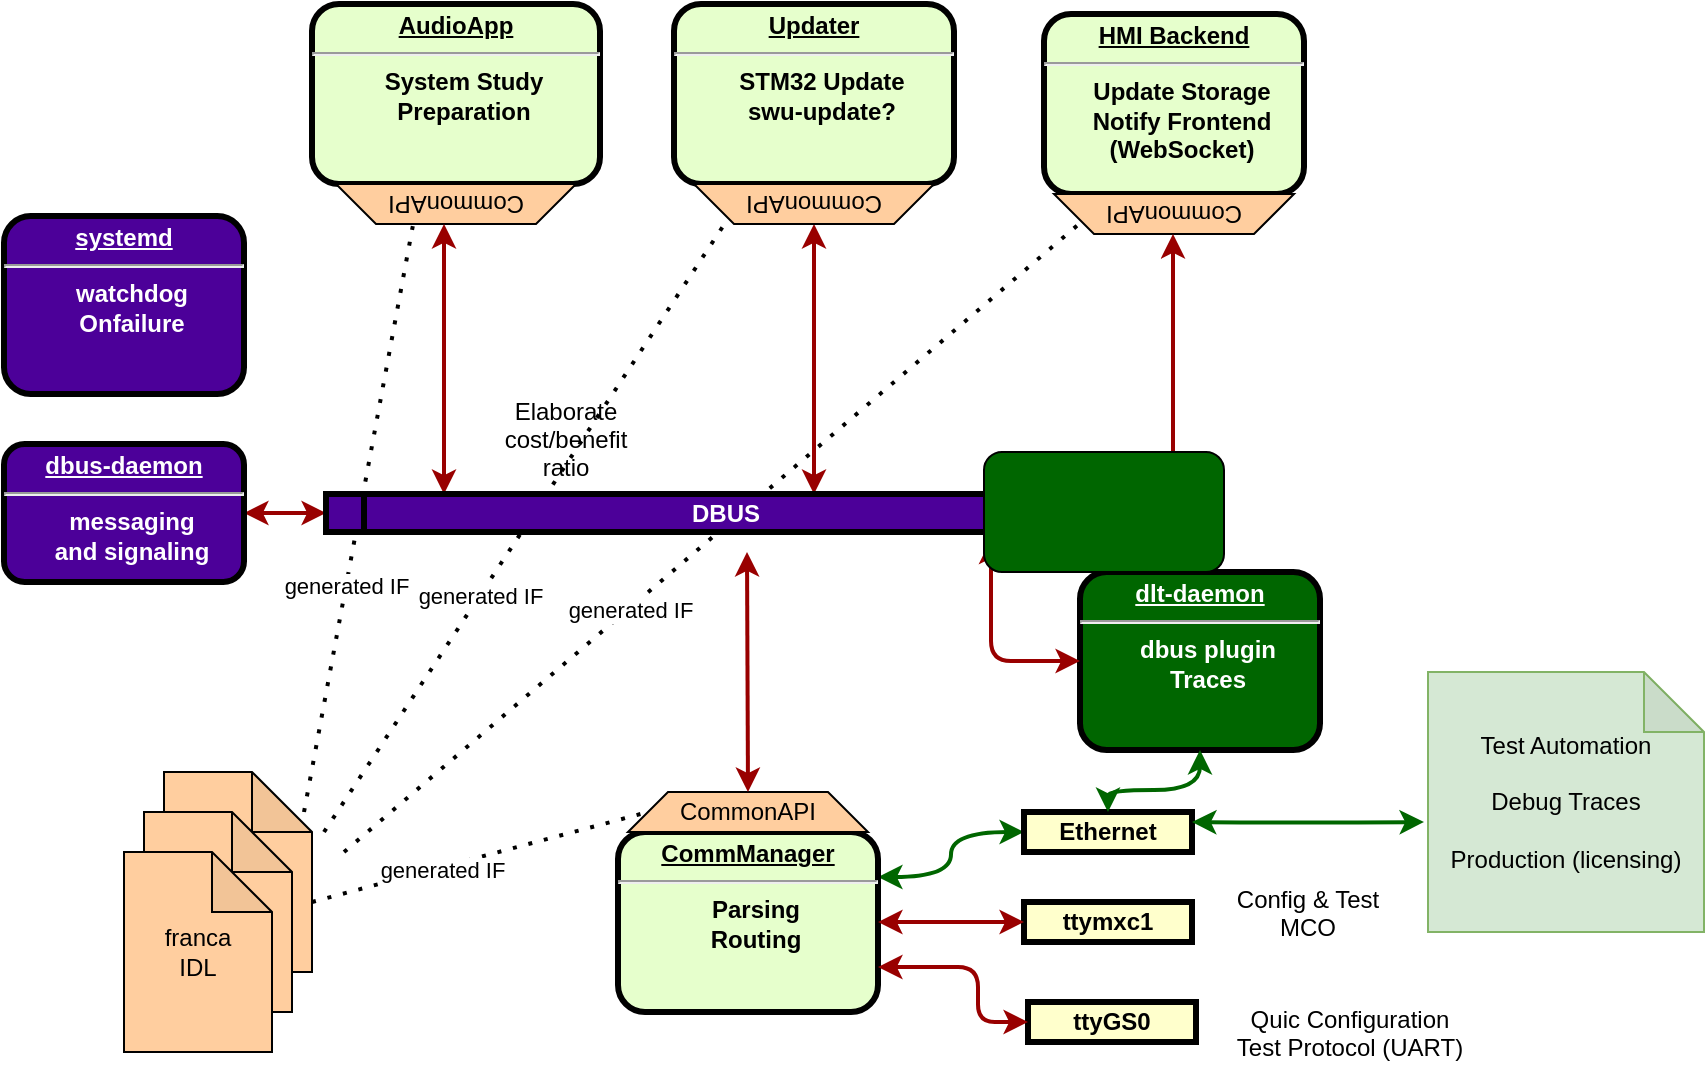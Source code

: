 <mxfile version="16.5.6" type="github">
  <diagram name="Page-1" id="c7558073-3199-34d8-9f00-42111426c3f3">
    <mxGraphModel dx="2254" dy="888" grid="1" gridSize="10" guides="1" tooltips="1" connect="1" arrows="1" fold="1" page="1" pageScale="1" pageWidth="826" pageHeight="1169" background="none" math="0" shadow="0">
      <root>
        <mxCell id="0" />
        <mxCell id="1" parent="0" />
        <mxCell id="2" value="&lt;p style=&quot;margin: 0px ; margin-top: 4px ; text-align: center ; text-decoration: underline&quot;&gt;&lt;strong&gt;AudioApp&lt;br&gt;&lt;/strong&gt;&lt;/p&gt;&lt;hr&gt;&lt;p style=&quot;margin: 0px ; margin-left: 8px&quot;&gt;System Study&lt;/p&gt;&lt;p style=&quot;margin: 0px ; margin-left: 8px&quot;&gt;Preparation&lt;/p&gt;" style="verticalAlign=middle;align=center;overflow=fill;fontSize=12;fontFamily=Helvetica;html=1;rounded=1;fontStyle=1;strokeWidth=3;fillColor=#E6FFCC" parent="1" vertex="1">
          <mxGeometry x="194" y="146" width="144" height="90" as="geometry" />
        </mxCell>
        <mxCell id="6" value="&lt;p style=&quot;margin: 0px ; margin-top: 4px ; text-align: center ; text-decoration: underline&quot;&gt;&lt;strong&gt;Updater&lt;/strong&gt;&lt;/p&gt;&lt;hr&gt;&lt;p style=&quot;margin: 0px ; margin-left: 8px&quot;&gt;STM32 Update&lt;/p&gt;&lt;p style=&quot;margin: 0px ; margin-left: 8px&quot;&gt;swu-update?&lt;/p&gt;" style="verticalAlign=middle;align=center;overflow=fill;fontSize=12;fontFamily=Helvetica;html=1;rounded=1;fontStyle=1;strokeWidth=3;fillColor=#E6FFCC" parent="1" vertex="1">
          <mxGeometry x="375" y="146" width="140" height="90" as="geometry" />
        </mxCell>
        <mxCell id="8" value="&lt;p style=&quot;margin: 0px ; margin-top: 4px ; text-align: center ; text-decoration: underline&quot;&gt;&lt;strong&gt;HMI Backend&lt;br&gt;&lt;/strong&gt;&lt;/p&gt;&lt;hr&gt;&lt;p style=&quot;margin: 0px ; margin-left: 8px&quot;&gt;Update Storage&lt;/p&gt;&lt;p style=&quot;margin: 0px ; margin-left: 8px&quot;&gt;Notify Frontend&lt;/p&gt;&lt;p style=&quot;margin: 0px ; margin-left: 8px&quot;&gt;(WebSocket)&lt;/p&gt;" style="verticalAlign=middle;align=center;overflow=fill;fontSize=12;fontFamily=Helvetica;html=1;rounded=1;fontStyle=1;strokeWidth=3;fillColor=#E6FFCC" parent="1" vertex="1">
          <mxGeometry x="560" y="151" width="130" height="90" as="geometry" />
        </mxCell>
        <mxCell id="mA5Ws1sRBqbvNsp3ltHB-128" style="edgeStyle=orthogonalEdgeStyle;rounded=0;orthogonalLoop=1;jettySize=auto;html=1;exitX=1;exitY=0.25;exitDx=0;exitDy=0;entryX=0;entryY=0.5;entryDx=0;entryDy=0;fontColor=#FFFFFF;startArrow=classic;startFill=1;curved=1;strokeColor=#006600;strokeWidth=2;" edge="1" parent="1" source="9" target="mA5Ws1sRBqbvNsp3ltHB-127">
          <mxGeometry relative="1" as="geometry" />
        </mxCell>
        <mxCell id="9" value="&lt;p style=&quot;margin: 0px ; margin-top: 4px ; text-align: center ; text-decoration: underline&quot;&gt;&lt;strong&gt;CommManager&lt;br&gt;&lt;/strong&gt;&lt;/p&gt;&lt;hr&gt;&lt;p style=&quot;margin: 0px ; margin-left: 8px&quot;&gt;&lt;span&gt;Parsing&lt;/span&gt;&lt;br&gt;&lt;/p&gt;&lt;p style=&quot;margin: 0px ; margin-left: 8px&quot;&gt;&lt;span&gt;Routing&lt;/span&gt;&lt;/p&gt;&lt;p style=&quot;margin: 0px ; margin-left: 8px&quot;&gt;&lt;br&gt;&lt;/p&gt;" style="verticalAlign=middle;align=center;overflow=fill;fontSize=12;fontFamily=Helvetica;html=1;rounded=1;fontStyle=1;strokeWidth=3;fillColor=#E6FFCC" parent="1" vertex="1">
          <mxGeometry x="347" y="560" width="130" height="90" as="geometry" />
        </mxCell>
        <mxCell id="12" value="ttyGS0" style="whiteSpace=wrap;align=center;verticalAlign=middle;fontStyle=1;strokeWidth=3;fillColor=#FFFFCC" parent="1" vertex="1">
          <mxGeometry x="552" y="645" width="84" height="20" as="geometry" />
        </mxCell>
        <mxCell id="15" value="ttymxc1" style="whiteSpace=wrap;align=center;verticalAlign=middle;fontStyle=1;strokeWidth=3;fillColor=#FFFFCC" parent="1" vertex="1">
          <mxGeometry x="550" y="595" width="84" height="20" as="geometry" />
        </mxCell>
        <mxCell id="37" value="" style="edgeStyle=none;noEdgeStyle=1;strokeColor=#990000;strokeWidth=2;exitX=1;exitY=0.5;exitDx=0;exitDy=0;entryX=0;entryY=0.5;entryDx=0;entryDy=0;startArrow=classic;startFill=1;" parent="1" source="mA5Ws1sRBqbvNsp3ltHB-96" target="5" edge="1">
          <mxGeometry width="100" height="100" relative="1" as="geometry">
            <mxPoint x="280" y="190" as="sourcePoint" />
            <mxPoint x="380" y="90" as="targetPoint" />
          </mxGeometry>
        </mxCell>
        <mxCell id="57" value="Elaborate&#xa;cost/benefit&#xa;ratio" style="text;spacingTop=-5;align=center" parent="1" vertex="1">
          <mxGeometry x="306" y="341" width="30" height="20" as="geometry" />
        </mxCell>
        <mxCell id="58" value="" style="edgeStyle=elbowEdgeStyle;elbow=horizontal;strokeColor=#990000;strokeWidth=2;startArrow=classic;startFill=1;entryX=0.5;entryY=0;entryDx=0;entryDy=0;" parent="1" source="5" target="mA5Ws1sRBqbvNsp3ltHB-132" edge="1">
          <mxGeometry width="100" height="100" relative="1" as="geometry">
            <mxPoint x="380" y="370" as="sourcePoint" />
            <mxPoint x="480" y="270" as="targetPoint" />
            <Array as="points" />
          </mxGeometry>
        </mxCell>
        <mxCell id="82" value="Quic Configuration&#xa;Test Protocol (UART)" style="text;spacingTop=-5;align=center" parent="1" vertex="1">
          <mxGeometry x="698" y="645" width="30" height="40" as="geometry" />
        </mxCell>
        <mxCell id="mA5Ws1sRBqbvNsp3ltHB-96" value="&lt;p style=&quot;margin: 0px ; margin-top: 4px ; text-align: center ; text-decoration: underline&quot;&gt;&lt;strong&gt;dbus-daemon&lt;br&gt;&lt;/strong&gt;&lt;/p&gt;&lt;hr&gt;&lt;p style=&quot;margin: 0px ; margin-left: 8px&quot;&gt;messaging&lt;/p&gt;&lt;p style=&quot;margin: 0px ; margin-left: 8px&quot;&gt;and signaling&lt;/p&gt;" style="verticalAlign=middle;align=center;overflow=fill;fontSize=12;fontFamily=Helvetica;html=1;rounded=1;fontStyle=1;strokeWidth=3;fillColor=#4C0099;fontColor=#FFFFFF;" vertex="1" parent="1">
          <mxGeometry x="40" y="366" width="120" height="69" as="geometry" />
        </mxCell>
        <mxCell id="mA5Ws1sRBqbvNsp3ltHB-103" value="Config &amp; Test&#xa;MCO" style="text;spacingTop=-5;align=center" vertex="1" parent="1">
          <mxGeometry x="677" y="585" width="30" height="40" as="geometry" />
        </mxCell>
        <mxCell id="mA5Ws1sRBqbvNsp3ltHB-106" value="" style="edgeStyle=elbowEdgeStyle;elbow=horizontal;strokeColor=#990000;strokeWidth=2;entryX=0;entryY=0.5;entryDx=0;entryDy=0;startArrow=classic;startFill=1;exitX=1;exitY=0.5;exitDx=0;exitDy=0;" edge="1" parent="1" source="9" target="15">
          <mxGeometry width="100" height="100" relative="1" as="geometry">
            <mxPoint x="537" y="620" as="sourcePoint" />
            <mxPoint x="357" y="770" as="targetPoint" />
            <Array as="points">
              <mxPoint x="517" y="620" />
            </Array>
          </mxGeometry>
        </mxCell>
        <mxCell id="mA5Ws1sRBqbvNsp3ltHB-111" value="" style="edgeStyle=elbowEdgeStyle;elbow=horizontal;strokeColor=#990000;strokeWidth=2;entryX=0;entryY=0.5;entryDx=0;entryDy=0;startArrow=classic;startFill=1;exitX=1;exitY=0.75;exitDx=0;exitDy=0;" edge="1" parent="1" source="9" target="12">
          <mxGeometry width="100" height="100" relative="1" as="geometry">
            <mxPoint x="487" y="615" as="sourcePoint" />
            <mxPoint x="543" y="615" as="targetPoint" />
            <Array as="points">
              <mxPoint x="527" y="630" />
            </Array>
          </mxGeometry>
        </mxCell>
        <mxCell id="mA5Ws1sRBqbvNsp3ltHB-116" value="franca&lt;br&gt;IDL" style="shape=note;whiteSpace=wrap;html=1;backgroundOutline=1;darkOpacity=0.05;fillColor=#FFCE9F;" vertex="1" parent="1">
          <mxGeometry x="120" y="530" width="74" height="100" as="geometry" />
        </mxCell>
        <mxCell id="mA5Ws1sRBqbvNsp3ltHB-117" value="CommonAPI" style="shape=trapezoid;perimeter=trapezoidPerimeter;whiteSpace=wrap;html=1;fixedSize=1;fillColor=#FFCE9F;" vertex="1" parent="1">
          <mxGeometry x="352" y="540" width="120" height="20" as="geometry" />
        </mxCell>
        <mxCell id="mA5Ws1sRBqbvNsp3ltHB-118" value="" style="endArrow=none;dashed=1;html=1;dashPattern=1 3;strokeWidth=2;rounded=0;exitX=0;exitY=0;exitDx=74;exitDy=65;exitPerimeter=0;entryX=0;entryY=0.5;entryDx=0;entryDy=0;" edge="1" parent="1" source="mA5Ws1sRBqbvNsp3ltHB-116" target="mA5Ws1sRBqbvNsp3ltHB-117">
          <mxGeometry width="50" height="50" relative="1" as="geometry">
            <mxPoint x="537" y="540" as="sourcePoint" />
            <mxPoint x="587" y="490" as="targetPoint" />
          </mxGeometry>
        </mxCell>
        <mxCell id="mA5Ws1sRBqbvNsp3ltHB-119" value="generated IF&lt;br&gt;" style="edgeLabel;html=1;align=center;verticalAlign=middle;resizable=0;points=[];" vertex="1" connectable="0" parent="mA5Ws1sRBqbvNsp3ltHB-118">
          <mxGeometry x="-0.224" y="-1" relative="1" as="geometry">
            <mxPoint x="-1" as="offset" />
          </mxGeometry>
        </mxCell>
        <mxCell id="mA5Ws1sRBqbvNsp3ltHB-121" value="CommonAPI" style="shape=trapezoid;perimeter=trapezoidPerimeter;whiteSpace=wrap;html=1;fixedSize=1;fillColor=#FFCE9F;rotation=-180;" vertex="1" parent="1">
          <mxGeometry x="565" y="241" width="120" height="20" as="geometry" />
        </mxCell>
        <mxCell id="mA5Ws1sRBqbvNsp3ltHB-122" value="" style="edgeStyle=elbowEdgeStyle;elbow=horizontal;strokeColor=#990000;strokeWidth=2;startArrow=classic;startFill=1;exitX=1;exitY=0.25;exitDx=0;exitDy=0;" edge="1" parent="1" source="5">
          <mxGeometry width="100" height="100" relative="1" as="geometry">
            <mxPoint x="624.5" y="416" as="sourcePoint" />
            <mxPoint x="624.5" y="261" as="targetPoint" />
            <Array as="points">
              <mxPoint x="624.5" y="335" />
            </Array>
          </mxGeometry>
        </mxCell>
        <mxCell id="mA5Ws1sRBqbvNsp3ltHB-123" value="" style="edgeStyle=elbowEdgeStyle;elbow=horizontal;strokeColor=#990000;strokeWidth=2;startArrow=classic;startFill=1;exitX=0.5;exitY=0;exitDx=0;exitDy=0;" edge="1" parent="1" source="mA5Ws1sRBqbvNsp3ltHB-117">
          <mxGeometry width="100" height="100" relative="1" as="geometry">
            <mxPoint x="411.5" y="516" as="sourcePoint" />
            <mxPoint x="412" y="420" as="targetPoint" />
            <Array as="points">
              <mxPoint x="411.5" y="435" />
            </Array>
          </mxGeometry>
        </mxCell>
        <mxCell id="mA5Ws1sRBqbvNsp3ltHB-124" value="&lt;p style=&quot;margin: 0px ; margin-top: 4px ; text-align: center ; text-decoration: underline&quot;&gt;&lt;strong&gt;systemd&lt;br&gt;&lt;/strong&gt;&lt;/p&gt;&lt;hr&gt;&lt;p style=&quot;margin: 0px ; margin-left: 8px&quot;&gt;watchdog&lt;/p&gt;&lt;p style=&quot;margin: 0px ; margin-left: 8px&quot;&gt;Onfailure&lt;/p&gt;&lt;p style=&quot;margin: 0px ; margin-left: 8px&quot;&gt;&lt;br&gt;&lt;/p&gt;" style="verticalAlign=middle;align=center;overflow=fill;fontSize=12;fontFamily=Helvetica;html=1;rounded=1;fontStyle=1;strokeWidth=3;fillColor=#4C0099;fontColor=#FFFFFF;" vertex="1" parent="1">
          <mxGeometry x="40" y="252" width="120" height="89" as="geometry" />
        </mxCell>
        <mxCell id="mA5Ws1sRBqbvNsp3ltHB-125" value="&lt;p style=&quot;margin: 0px ; margin-top: 4px ; text-align: center ; text-decoration: underline&quot;&gt;&lt;strong&gt;dlt-daemon&lt;/strong&gt;&lt;/p&gt;&lt;hr&gt;&lt;p style=&quot;margin: 0px ; margin-left: 8px&quot;&gt;dbus plugin&lt;/p&gt;&lt;p style=&quot;margin: 0px ; margin-left: 8px&quot;&gt;Traces&lt;/p&gt;" style="verticalAlign=middle;align=center;overflow=fill;fontSize=12;fontFamily=Helvetica;html=1;rounded=1;fontStyle=1;strokeWidth=3;fillColor=#006600;fontColor=#FFFFFF;" vertex="1" parent="1">
          <mxGeometry x="578" y="430" width="120" height="89" as="geometry" />
        </mxCell>
        <mxCell id="mA5Ws1sRBqbvNsp3ltHB-126" value="" style="edgeStyle=elbowEdgeStyle;elbow=horizontal;strokeColor=#990000;strokeWidth=2;startArrow=classic;startFill=1;exitX=0;exitY=0.5;exitDx=0;exitDy=0;entryX=0.831;entryY=1.2;entryDx=0;entryDy=0;entryPerimeter=0;" edge="1" parent="1" source="mA5Ws1sRBqbvNsp3ltHB-125" target="5">
          <mxGeometry width="100" height="100" relative="1" as="geometry">
            <mxPoint x="510" y="564.75" as="sourcePoint" />
            <mxPoint x="533.5" y="430" as="targetPoint" />
            <Array as="points">
              <mxPoint x="533.5" y="504" />
            </Array>
          </mxGeometry>
        </mxCell>
        <mxCell id="mA5Ws1sRBqbvNsp3ltHB-127" value="Ethernet" style="whiteSpace=wrap;align=center;verticalAlign=middle;fontStyle=1;strokeWidth=3;fillColor=#FFFFCC" vertex="1" parent="1">
          <mxGeometry x="550" y="550" width="84" height="20" as="geometry" />
        </mxCell>
        <mxCell id="mA5Ws1sRBqbvNsp3ltHB-129" style="edgeStyle=orthogonalEdgeStyle;rounded=0;orthogonalLoop=1;jettySize=auto;html=1;exitX=0.5;exitY=1;exitDx=0;exitDy=0;entryX=0.5;entryY=0;entryDx=0;entryDy=0;fontColor=#FFFFFF;startArrow=classic;startFill=1;curved=1;strokeColor=#006600;strokeWidth=2;" edge="1" parent="1" source="mA5Ws1sRBqbvNsp3ltHB-125" target="mA5Ws1sRBqbvNsp3ltHB-127">
          <mxGeometry relative="1" as="geometry">
            <mxPoint x="487" y="592.5" as="sourcePoint" />
            <mxPoint x="560" y="570" as="targetPoint" />
          </mxGeometry>
        </mxCell>
        <mxCell id="mA5Ws1sRBqbvNsp3ltHB-130" style="edgeStyle=orthogonalEdgeStyle;rounded=0;orthogonalLoop=1;jettySize=auto;html=1;entryX=1;entryY=0.25;entryDx=0;entryDy=0;fontColor=#FFFFFF;startArrow=classic;startFill=1;curved=1;strokeColor=#006600;strokeWidth=2;" edge="1" parent="1" target="mA5Ws1sRBqbvNsp3ltHB-127">
          <mxGeometry relative="1" as="geometry">
            <mxPoint x="750" y="555" as="sourcePoint" />
            <mxPoint x="728" y="490" as="targetPoint" />
          </mxGeometry>
        </mxCell>
        <mxCell id="mA5Ws1sRBqbvNsp3ltHB-131" value="Test Automation &lt;br&gt;&lt;br&gt;Debug Traces&lt;br&gt;&lt;br&gt;Production (licensing)" style="shape=note;whiteSpace=wrap;html=1;backgroundOutline=1;darkOpacity=0.05;fillColor=#d5e8d4;strokeColor=#82b366;" vertex="1" parent="1">
          <mxGeometry x="752" y="480" width="138" height="130" as="geometry" />
        </mxCell>
        <mxCell id="mA5Ws1sRBqbvNsp3ltHB-132" value="CommonAPI" style="shape=trapezoid;perimeter=trapezoidPerimeter;whiteSpace=wrap;html=1;fixedSize=1;fillColor=#FFCE9F;rotation=-180;" vertex="1" parent="1">
          <mxGeometry x="385" y="236" width="120" height="20" as="geometry" />
        </mxCell>
        <mxCell id="mA5Ws1sRBqbvNsp3ltHB-133" value="CommonAPI" style="shape=trapezoid;perimeter=trapezoidPerimeter;whiteSpace=wrap;html=1;fixedSize=1;fillColor=#FFCE9F;rotation=-180;" vertex="1" parent="1">
          <mxGeometry x="206" y="236" width="120" height="20" as="geometry" />
        </mxCell>
        <mxCell id="mA5Ws1sRBqbvNsp3ltHB-134" value="" style="edgeStyle=elbowEdgeStyle;elbow=horizontal;strokeColor=#990000;strokeWidth=2;startArrow=classic;startFill=1;entryX=0.5;entryY=0;entryDx=0;entryDy=0;" edge="1" parent="1">
          <mxGeometry width="100" height="100" relative="1" as="geometry">
            <mxPoint x="260" y="391" as="sourcePoint" />
            <mxPoint x="260" y="256" as="targetPoint" />
            <Array as="points" />
          </mxGeometry>
        </mxCell>
        <mxCell id="mA5Ws1sRBqbvNsp3ltHB-135" value="" style="endArrow=none;dashed=1;html=1;dashPattern=1 3;strokeWidth=2;rounded=0;exitX=0.946;exitY=0.2;exitDx=0;exitDy=0;exitPerimeter=0;entryX=0.68;entryY=-0.05;entryDx=0;entryDy=0;entryPerimeter=0;" edge="1" parent="1" source="mA5Ws1sRBqbvNsp3ltHB-116" target="mA5Ws1sRBqbvNsp3ltHB-133">
          <mxGeometry width="50" height="50" relative="1" as="geometry">
            <mxPoint x="204" y="605" as="sourcePoint" />
            <mxPoint x="372" y="560" as="targetPoint" />
          </mxGeometry>
        </mxCell>
        <mxCell id="mA5Ws1sRBqbvNsp3ltHB-136" value="generated IF&lt;br&gt;" style="edgeLabel;html=1;align=center;verticalAlign=middle;resizable=0;points=[];" vertex="1" connectable="0" parent="mA5Ws1sRBqbvNsp3ltHB-135">
          <mxGeometry x="-0.224" y="-1" relative="1" as="geometry">
            <mxPoint x="-1" as="offset" />
          </mxGeometry>
        </mxCell>
        <mxCell id="mA5Ws1sRBqbvNsp3ltHB-137" value="" style="endArrow=none;dashed=1;html=1;dashPattern=1 3;strokeWidth=2;rounded=0;exitX=0.946;exitY=0.2;exitDx=0;exitDy=0;exitPerimeter=0;entryX=1;entryY=0;entryDx=0;entryDy=0;" edge="1" parent="1" target="mA5Ws1sRBqbvNsp3ltHB-132">
          <mxGeometry width="50" height="50" relative="1" as="geometry">
            <mxPoint x="200.004" y="560" as="sourcePoint" />
            <mxPoint x="254.4" y="267" as="targetPoint" />
          </mxGeometry>
        </mxCell>
        <mxCell id="mA5Ws1sRBqbvNsp3ltHB-138" value="generated IF&lt;br&gt;" style="edgeLabel;html=1;align=center;verticalAlign=middle;resizable=0;points=[];" vertex="1" connectable="0" parent="mA5Ws1sRBqbvNsp3ltHB-137">
          <mxGeometry x="-0.224" y="-1" relative="1" as="geometry">
            <mxPoint x="-1" as="offset" />
          </mxGeometry>
        </mxCell>
        <mxCell id="mA5Ws1sRBqbvNsp3ltHB-139" value="" style="endArrow=none;dashed=1;html=1;dashPattern=1 3;strokeWidth=2;rounded=0;exitX=0.946;exitY=0.2;exitDx=0;exitDy=0;exitPerimeter=0;entryX=1;entryY=0.25;entryDx=0;entryDy=0;" edge="1" parent="1" target="mA5Ws1sRBqbvNsp3ltHB-121">
          <mxGeometry width="50" height="50" relative="1" as="geometry">
            <mxPoint x="210.004" y="570" as="sourcePoint" />
            <mxPoint x="412.143" y="263.143" as="targetPoint" />
          </mxGeometry>
        </mxCell>
        <mxCell id="mA5Ws1sRBqbvNsp3ltHB-140" value="generated IF&lt;br&gt;" style="edgeLabel;html=1;align=center;verticalAlign=middle;resizable=0;points=[];" vertex="1" connectable="0" parent="mA5Ws1sRBqbvNsp3ltHB-139">
          <mxGeometry x="-0.224" y="-1" relative="1" as="geometry">
            <mxPoint x="-1" as="offset" />
          </mxGeometry>
        </mxCell>
        <mxCell id="5" value="DBUS" style="shape=process;whiteSpace=wrap;align=center;verticalAlign=middle;size=0.048;fontStyle=1;strokeWidth=3;fillColor=#4C0099;fontColor=#FFFFFF;" parent="1" vertex="1">
          <mxGeometry x="201" y="391" width="400" height="19" as="geometry" />
        </mxCell>
        <mxCell id="mA5Ws1sRBqbvNsp3ltHB-141" value="franca&lt;br&gt;IDL" style="shape=note;whiteSpace=wrap;html=1;backgroundOutline=1;darkOpacity=0.05;fillColor=#FFCE9F;" vertex="1" parent="1">
          <mxGeometry x="110" y="550" width="74" height="100" as="geometry" />
        </mxCell>
        <mxCell id="mA5Ws1sRBqbvNsp3ltHB-142" value="franca&lt;br&gt;IDL" style="shape=note;whiteSpace=wrap;html=1;backgroundOutline=1;darkOpacity=0.05;fillColor=#FFCE9F;" vertex="1" parent="1">
          <mxGeometry x="100" y="570" width="74" height="100" as="geometry" />
        </mxCell>
        <mxCell id="mA5Ws1sRBqbvNsp3ltHB-143" value="" style="rounded=1;whiteSpace=wrap;html=1;fontColor=#FFFFFF;fillColor=#006600;" vertex="1" parent="1">
          <mxGeometry x="530" y="370" width="120" height="60" as="geometry" />
        </mxCell>
      </root>
    </mxGraphModel>
  </diagram>
</mxfile>
